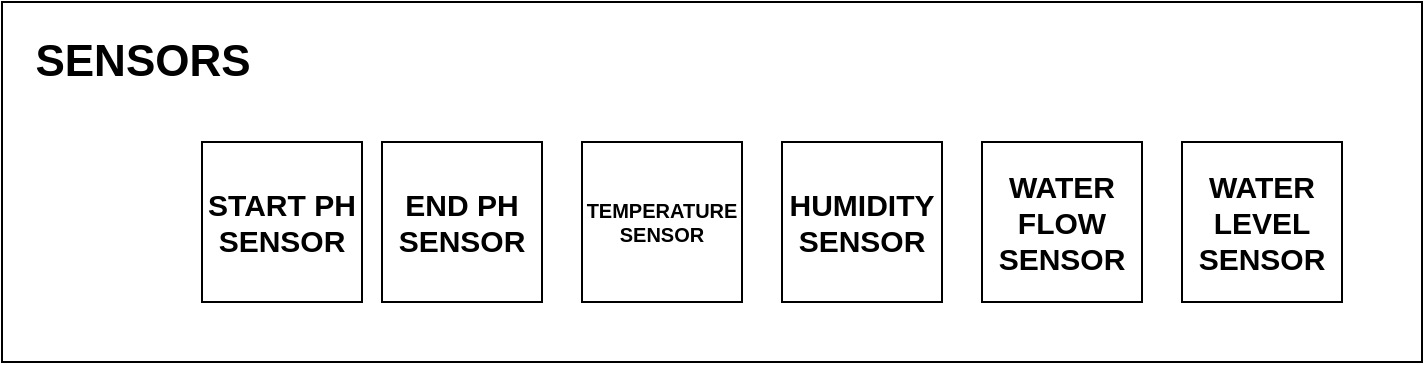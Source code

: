 <mxfile version="21.2.8" type="device">
  <diagram name="Página-1" id="_njM3QNoR8DCTx4L-_KV">
    <mxGraphModel dx="2046" dy="713" grid="1" gridSize="10" guides="1" tooltips="1" connect="1" arrows="1" fold="1" page="1" pageScale="1" pageWidth="827" pageHeight="1169" math="0" shadow="0">
      <root>
        <mxCell id="0" />
        <mxCell id="1" parent="0" />
        <mxCell id="TM8XVRZ51GwtwfDUDH0s-2" value="" style="rounded=0;whiteSpace=wrap;html=1;fontStyle=1;fontSize=15;" vertex="1" parent="1">
          <mxGeometry x="-240" y="460" width="710" height="180" as="geometry" />
        </mxCell>
        <mxCell id="TM8XVRZ51GwtwfDUDH0s-8" value="START PH&lt;br style=&quot;font-size: 15px;&quot;&gt;SENSOR" style="whiteSpace=wrap;html=1;aspect=fixed;fontStyle=1;fontSize=15;" vertex="1" parent="1">
          <mxGeometry x="-140" y="530" width="80" height="80" as="geometry" />
        </mxCell>
        <mxCell id="TM8XVRZ51GwtwfDUDH0s-9" value="END PH&lt;br style=&quot;border-color: var(--border-color); font-size: 15px;&quot;&gt;SENSOR" style="whiteSpace=wrap;html=1;aspect=fixed;fontStyle=1;fontSize=15;" vertex="1" parent="1">
          <mxGeometry x="-50" y="530" width="80" height="80" as="geometry" />
        </mxCell>
        <mxCell id="TM8XVRZ51GwtwfDUDH0s-10" value="TEMPERATURE&lt;br style=&quot;border-color: var(--border-color); font-size: 10px;&quot;&gt;SENSOR" style="whiteSpace=wrap;html=1;aspect=fixed;fontSize=10;fontStyle=1" vertex="1" parent="1">
          <mxGeometry x="50" y="530" width="80" height="80" as="geometry" />
        </mxCell>
        <mxCell id="TM8XVRZ51GwtwfDUDH0s-11" value="HUMIDITY&lt;br style=&quot;border-color: var(--border-color); font-size: 15px;&quot;&gt;SENSOR" style="whiteSpace=wrap;html=1;aspect=fixed;fontStyle=1;fontSize=15;" vertex="1" parent="1">
          <mxGeometry x="150" y="530" width="80" height="80" as="geometry" />
        </mxCell>
        <mxCell id="TM8XVRZ51GwtwfDUDH0s-12" value="WATER FLOW SENSOR" style="whiteSpace=wrap;html=1;aspect=fixed;fontStyle=1;fontSize=15;" vertex="1" parent="1">
          <mxGeometry x="250" y="530" width="80" height="80" as="geometry" />
        </mxCell>
        <mxCell id="TM8XVRZ51GwtwfDUDH0s-13" value="WATER LEVEL SENSOR" style="whiteSpace=wrap;html=1;aspect=fixed;fontStyle=1;fontSize=15;" vertex="1" parent="1">
          <mxGeometry x="350" y="530" width="80" height="80" as="geometry" />
        </mxCell>
        <mxCell id="TM8XVRZ51GwtwfDUDH0s-14" value="SENSORS" style="text;html=1;align=center;verticalAlign=middle;resizable=0;points=[];autosize=1;strokeColor=none;fillColor=none;fontStyle=1;fontSize=22;" vertex="1" parent="1">
          <mxGeometry x="-235" y="470" width="130" height="40" as="geometry" />
        </mxCell>
      </root>
    </mxGraphModel>
  </diagram>
</mxfile>
